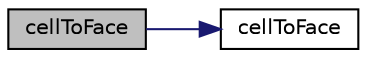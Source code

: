 digraph "cellToFace"
{
  bgcolor="transparent";
  edge [fontname="Helvetica",fontsize="10",labelfontname="Helvetica",labelfontsize="10"];
  node [fontname="Helvetica",fontsize="10",shape=record];
  rankdir="LR";
  Node1 [label="cellToFace",height=0.2,width=0.4,color="black", fillcolor="grey75", style="filled", fontcolor="black"];
  Node1 -> Node2 [color="midnightblue",fontsize="10",style="solid",fontname="Helvetica"];
  Node2 [label="cellToFace",height=0.2,width=0.4,color="black",URL="$a00241.html#a3299e86f50b589d4b9a7ee1113d580ec",tooltip="Construct from components. "];
}
